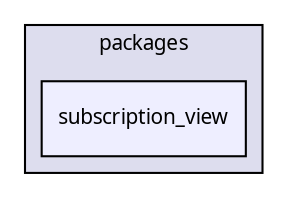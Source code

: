 digraph "packages/subscription/packages/subscription_view/" {
  compound=true
  node [ fontsize="10", fontname="FreeSans.ttf"];
  edge [ labelfontsize="10", labelfontname="FreeSans.ttf"];
  subgraph clusterdir_4e43235ce4c355b9c29ba3af03fa2331 {
    graph [ bgcolor="#ddddee", pencolor="black", label="packages" fontname="FreeSans.ttf", fontsize="10", URL="dir_4e43235ce4c355b9c29ba3af03fa2331.html"]
  dir_a300968624c2cfee8f39eb0139aea0a9 [shape=box, label="subscription_view", style="filled", fillcolor="#eeeeff", pencolor="black", URL="dir_a300968624c2cfee8f39eb0139aea0a9.html"];
  }
}
